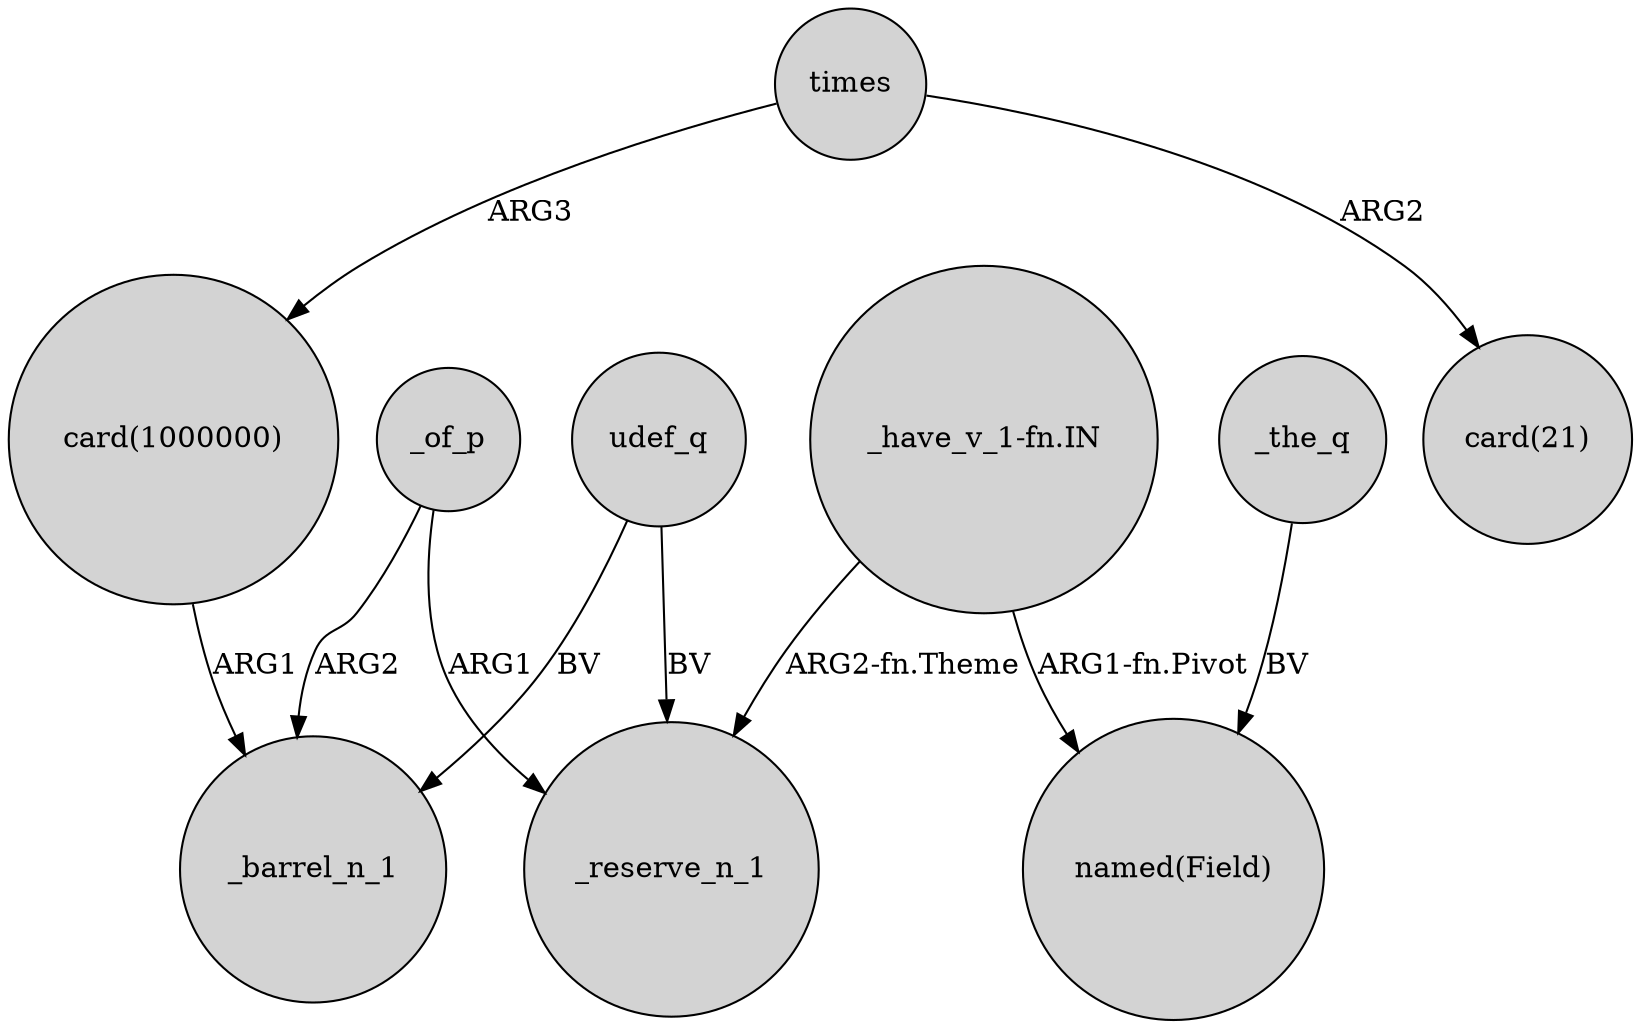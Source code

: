 digraph {
	node [shape=circle style=filled]
	"card(1000000)" -> _barrel_n_1 [label=ARG1]
	_of_p -> _reserve_n_1 [label=ARG1]
	udef_q -> _reserve_n_1 [label=BV]
	udef_q -> _barrel_n_1 [label=BV]
	times -> "card(1000000)" [label=ARG3]
	_of_p -> _barrel_n_1 [label=ARG2]
	"_have_v_1-fn.IN" -> _reserve_n_1 [label="ARG2-fn.Theme"]
	_the_q -> "named(Field)" [label=BV]
	"_have_v_1-fn.IN" -> "named(Field)" [label="ARG1-fn.Pivot"]
	times -> "card(21)" [label=ARG2]
}
